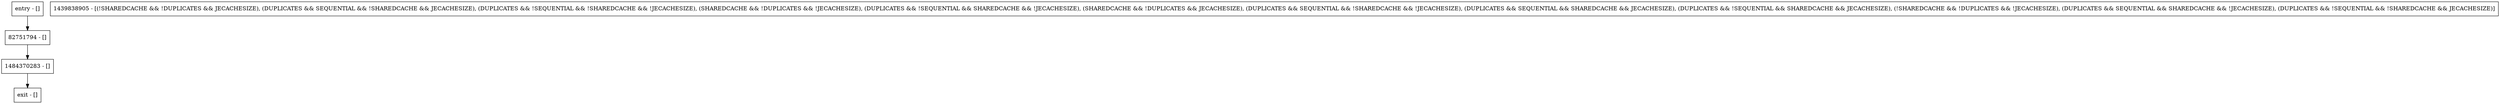 digraph copy {
node [shape=record];
entry [label="entry - []"];
exit [label="exit - []"];
1439838905 [label="1439838905 - [(!SHAREDCACHE && !DUPLICATES && JECACHESIZE), (DUPLICATES && SEQUENTIAL && !SHAREDCACHE && JECACHESIZE), (DUPLICATES && !SEQUENTIAL && !SHAREDCACHE && !JECACHESIZE), (SHAREDCACHE && !DUPLICATES && !JECACHESIZE), (DUPLICATES && !SEQUENTIAL && SHAREDCACHE && !JECACHESIZE), (SHAREDCACHE && !DUPLICATES && JECACHESIZE), (DUPLICATES && SEQUENTIAL && !SHAREDCACHE && !JECACHESIZE), (DUPLICATES && SEQUENTIAL && SHAREDCACHE && JECACHESIZE), (DUPLICATES && !SEQUENTIAL && SHAREDCACHE && JECACHESIZE), (!SHAREDCACHE && !DUPLICATES && !JECACHESIZE), (DUPLICATES && SEQUENTIAL && SHAREDCACHE && !JECACHESIZE), (DUPLICATES && !SEQUENTIAL && !SHAREDCACHE && JECACHESIZE)]"];
82751794 [label="82751794 - []"];
1484370283 [label="1484370283 - []"];
entry;
exit;
entry -> 82751794;
82751794 -> 1484370283;
1484370283 -> exit;
}
